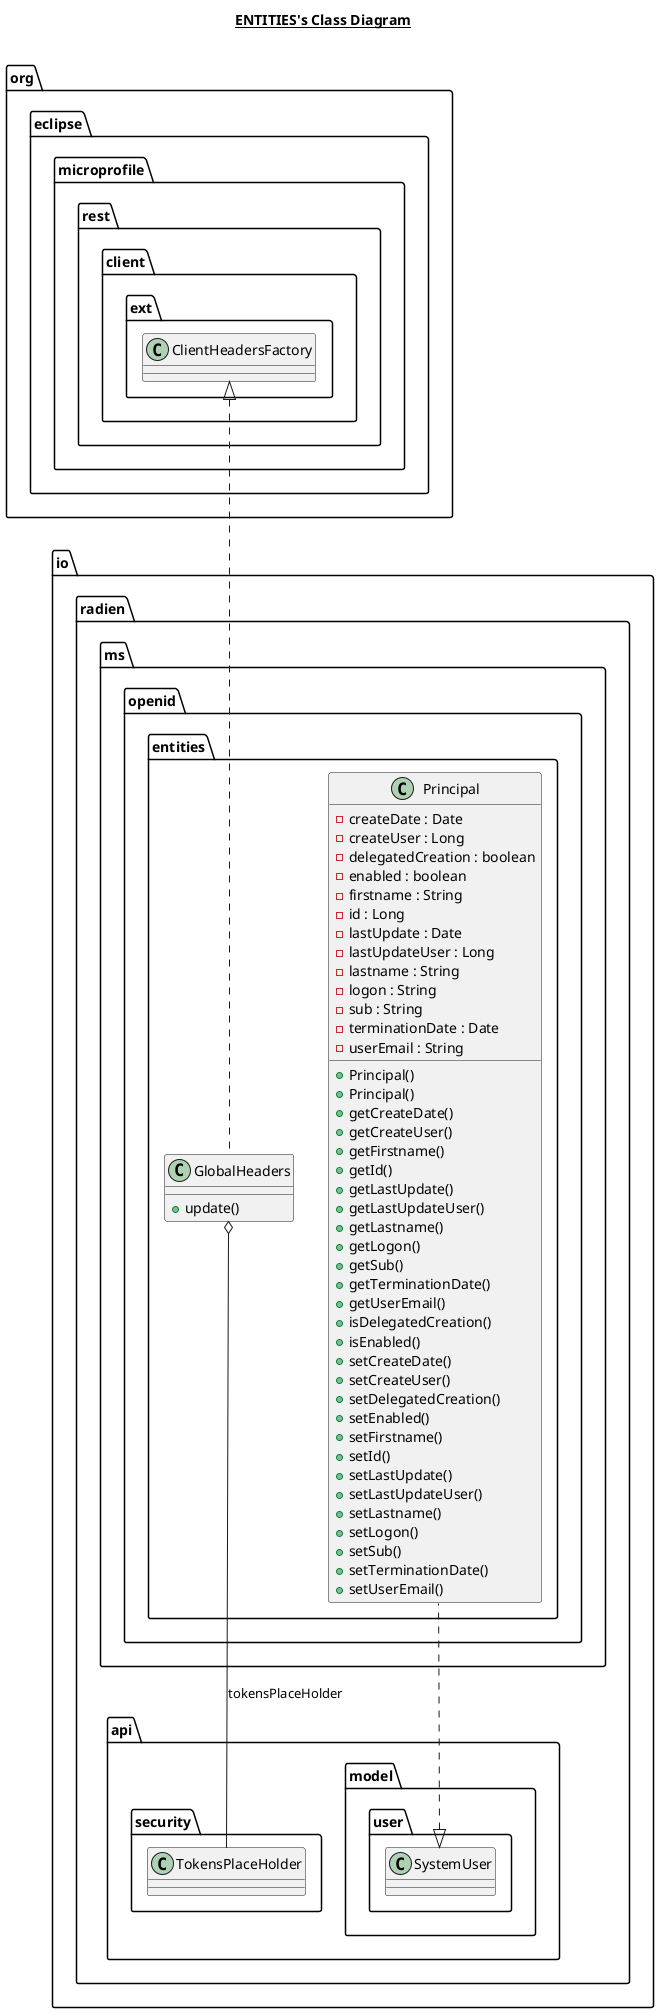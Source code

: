 @startuml

title __ENTITIES's Class Diagram__\n

  namespace io.radien.ms.openid.entities {
    class io.radien.ms.openid.entities.GlobalHeaders {
        + update()
    }
  }
  

  namespace io.radien.ms.openid.entities {
    class io.radien.ms.openid.entities.Principal {
        - createDate : Date
        - createUser : Long
        - delegatedCreation : boolean
        - enabled : boolean
        - firstname : String
        - id : Long
        - lastUpdate : Date
        - lastUpdateUser : Long
        - lastname : String
        - logon : String
        - sub : String
        - terminationDate : Date
        - userEmail : String
        + Principal()
        + Principal()
        + getCreateDate()
        + getCreateUser()
        + getFirstname()
        + getId()
        + getLastUpdate()
        + getLastUpdateUser()
        + getLastname()
        + getLogon()
        + getSub()
        + getTerminationDate()
        + getUserEmail()
        + isDelegatedCreation()
        + isEnabled()
        + setCreateDate()
        + setCreateUser()
        + setDelegatedCreation()
        + setEnabled()
        + setFirstname()
        + setId()
        + setLastUpdate()
        + setLastUpdateUser()
        + setLastname()
        + setLogon()
        + setSub()
        + setTerminationDate()
        + setUserEmail()
    }
  }
  

  io.radien.ms.openid.entities.GlobalHeaders .up.|> org.eclipse.microprofile.rest.client.ext.ClientHeadersFactory
  io.radien.ms.openid.entities.GlobalHeaders o-- io.radien.api.security.TokensPlaceHolder : tokensPlaceHolder
  io.radien.ms.openid.entities.Principal .up.|> io.radien.api.model.user.SystemUser







@enduml
